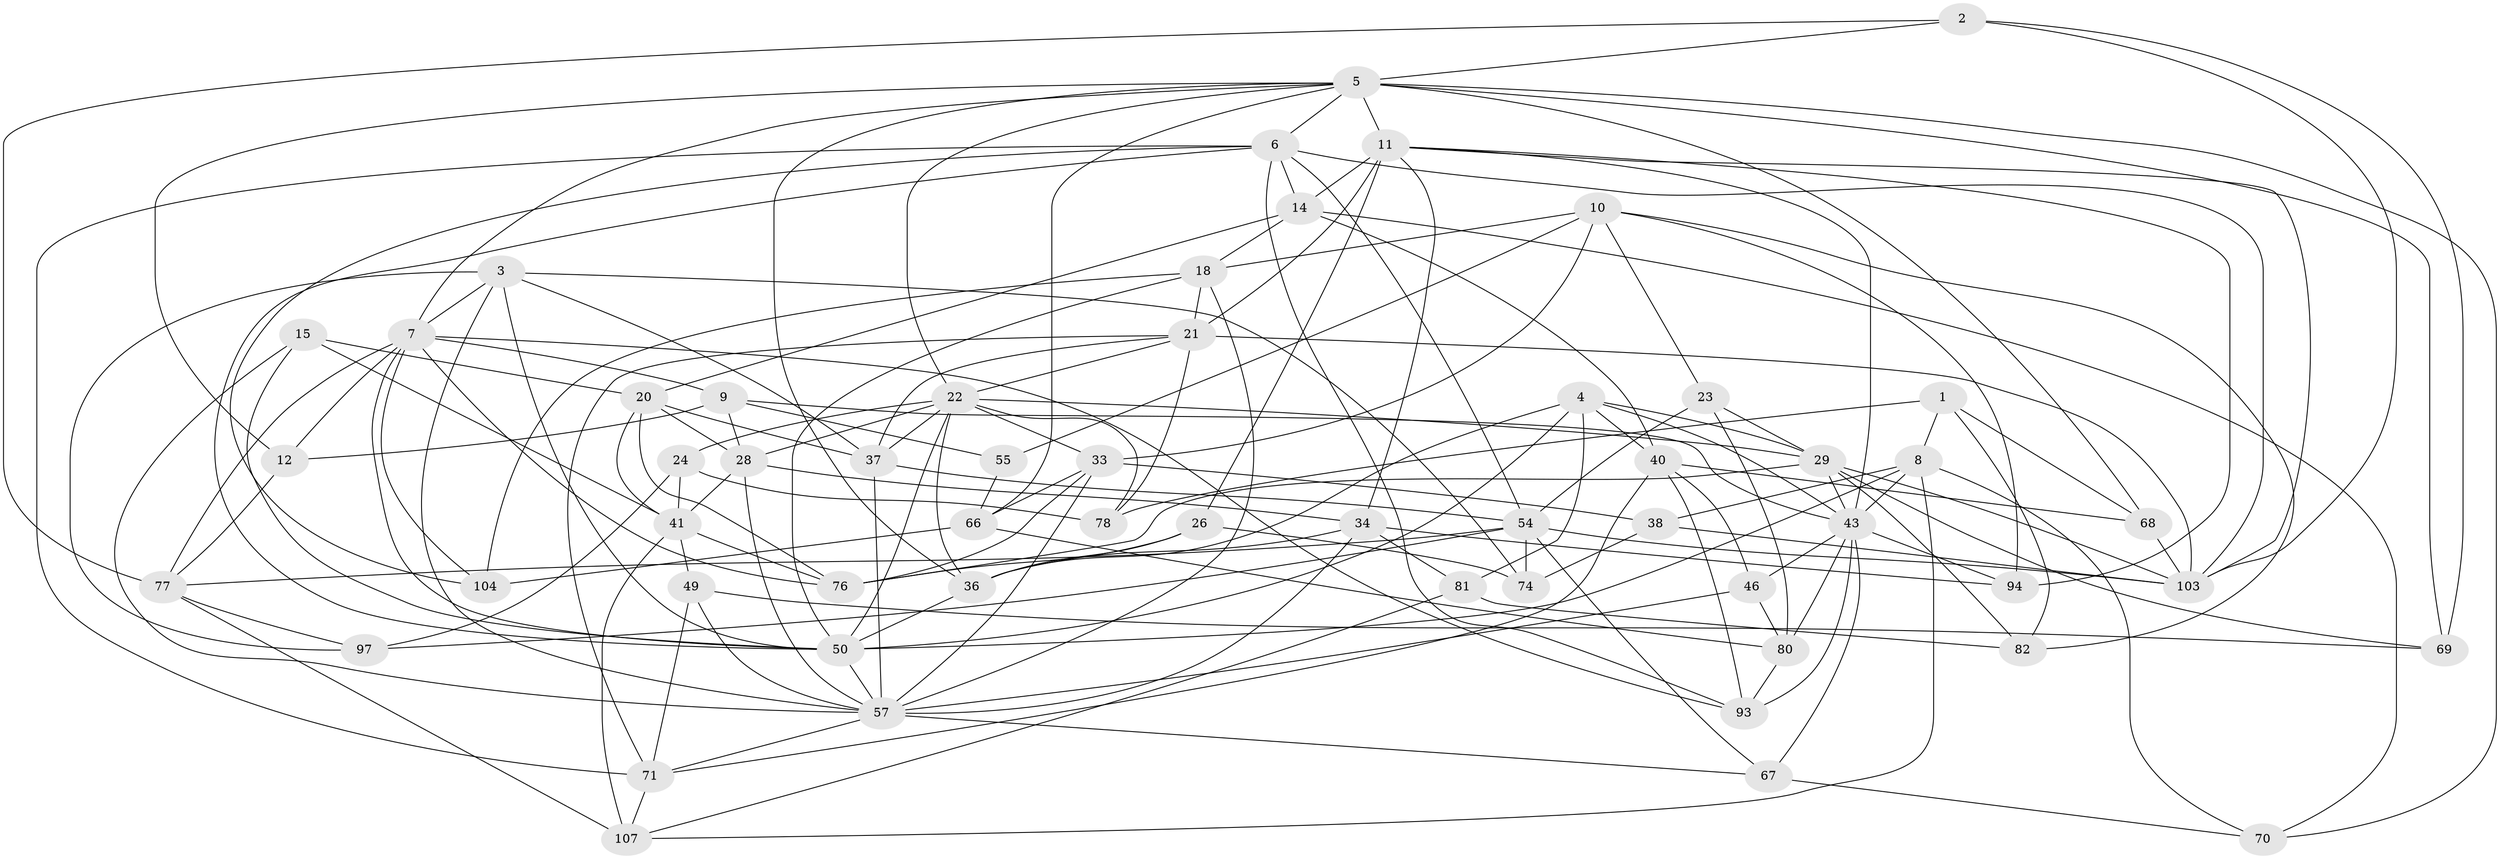 // original degree distribution, {4: 1.0}
// Generated by graph-tools (version 1.1) at 2025/16/03/09/25 04:16:11]
// undirected, 56 vertices, 162 edges
graph export_dot {
graph [start="1"]
  node [color=gray90,style=filled];
  1;
  2;
  3 [super="+95"];
  4 [super="+39"];
  5 [super="+32+31"];
  6 [super="+35+60"];
  7 [super="+16+51"];
  8 [super="+27"];
  9 [super="+84"];
  10 [super="+13"];
  11 [super="+98+42+19+90"];
  12;
  14 [super="+17"];
  15;
  18 [super="+87"];
  20 [super="+48"];
  21 [super="+25"];
  22 [super="+47"];
  23;
  24;
  26;
  28 [super="+63"];
  29 [super="+61+59"];
  33 [super="+83"];
  34 [super="+102"];
  36 [super="+45"];
  37 [super="+56"];
  38;
  40 [super="+58"];
  41 [super="+53+44"];
  43 [super="+92+62"];
  46;
  49;
  50 [super="+100+113+52"];
  54 [super="+64"];
  55;
  57 [super="+72+65"];
  66 [super="+89"];
  67;
  68;
  69;
  70;
  71 [super="+96"];
  74;
  76 [super="+110"];
  77 [super="+79"];
  78;
  80 [super="+91"];
  81;
  82;
  93 [super="+105"];
  94;
  97;
  103 [super="+106"];
  104;
  107 [super="+111"];
  1 -- 68;
  1 -- 82;
  1 -- 78;
  1 -- 8;
  2 -- 69;
  2 -- 77;
  2 -- 103;
  2 -- 5;
  3 -- 97;
  3 -- 37;
  3 -- 57;
  3 -- 74;
  3 -- 7;
  3 -- 50;
  4 -- 81;
  4 -- 36;
  4 -- 50;
  4 -- 40;
  4 -- 29;
  4 -- 43;
  5 -- 22;
  5 -- 68;
  5 -- 6;
  5 -- 69;
  5 -- 70;
  5 -- 12;
  5 -- 7;
  5 -- 11 [weight=2];
  5 -- 36;
  5 -- 66;
  6 -- 14;
  6 -- 104;
  6 -- 54;
  6 -- 103;
  6 -- 50;
  6 -- 93;
  6 -- 71;
  7 -- 12;
  7 -- 50;
  7 -- 104;
  7 -- 9 [weight=2];
  7 -- 76;
  7 -- 77;
  7 -- 93;
  8 -- 50;
  8 -- 43;
  8 -- 38;
  8 -- 107;
  8 -- 70;
  9 -- 55;
  9 -- 12;
  9 -- 28;
  9 -- 43;
  10 -- 18;
  10 -- 94;
  10 -- 55;
  10 -- 82;
  10 -- 23;
  10 -- 33;
  11 -- 43;
  11 -- 103;
  11 -- 34;
  11 -- 94;
  11 -- 26;
  11 -- 14;
  11 -- 21 [weight=2];
  12 -- 77;
  14 -- 20;
  14 -- 40;
  14 -- 70;
  14 -- 18;
  15 -- 20;
  15 -- 50;
  15 -- 57;
  15 -- 41;
  18 -- 57;
  18 -- 104;
  18 -- 21;
  18 -- 50;
  20 -- 37;
  20 -- 41;
  20 -- 28;
  20 -- 76;
  21 -- 103;
  21 -- 71;
  21 -- 22;
  21 -- 37;
  21 -- 78;
  22 -- 24;
  22 -- 36;
  22 -- 33;
  22 -- 50;
  22 -- 37;
  22 -- 28;
  22 -- 78;
  22 -- 29;
  23 -- 80;
  23 -- 54;
  23 -- 29;
  24 -- 78;
  24 -- 97;
  24 -- 41;
  26 -- 36;
  26 -- 74;
  26 -- 76;
  28 -- 57;
  28 -- 34;
  28 -- 41;
  29 -- 103;
  29 -- 43;
  29 -- 82;
  29 -- 69;
  29 -- 76;
  33 -- 76;
  33 -- 38;
  33 -- 57;
  33 -- 66;
  34 -- 81;
  34 -- 94;
  34 -- 57;
  34 -- 36;
  36 -- 50;
  37 -- 54;
  37 -- 57;
  38 -- 74;
  38 -- 103;
  40 -- 46;
  40 -- 71;
  40 -- 93;
  40 -- 68;
  41 -- 49;
  41 -- 107 [weight=2];
  41 -- 76;
  43 -- 67;
  43 -- 80;
  43 -- 94;
  43 -- 46;
  43 -- 93;
  46 -- 80;
  46 -- 57;
  49 -- 71;
  49 -- 57;
  49 -- 69;
  50 -- 57;
  54 -- 103;
  54 -- 74;
  54 -- 97;
  54 -- 67;
  54 -- 77;
  55 -- 66 [weight=2];
  57 -- 67;
  57 -- 71;
  66 -- 104;
  66 -- 80;
  67 -- 70;
  68 -- 103;
  71 -- 107;
  77 -- 97;
  77 -- 107;
  80 -- 93 [weight=2];
  81 -- 82;
  81 -- 107;
}
